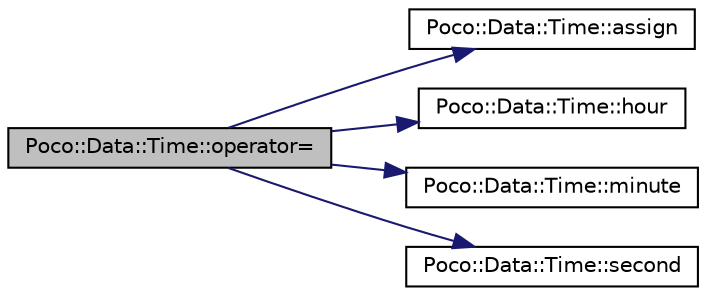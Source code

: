 digraph "Poco::Data::Time::operator="
{
 // LATEX_PDF_SIZE
  edge [fontname="Helvetica",fontsize="10",labelfontname="Helvetica",labelfontsize="10"];
  node [fontname="Helvetica",fontsize="10",shape=record];
  rankdir="LR";
  Node1 [label="Poco::Data::Time::operator=",height=0.2,width=0.4,color="black", fillcolor="grey75", style="filled", fontcolor="black",tooltip="Assigns time."];
  Node1 -> Node2 [color="midnightblue",fontsize="10",style="solid",fontname="Helvetica"];
  Node2 [label="Poco::Data::Time::assign",height=0.2,width=0.4,color="black", fillcolor="white", style="filled",URL="$classPoco_1_1Data_1_1Time.html#ad1379411367bafa0687f013c582efb0c",tooltip="Returns the second."];
  Node1 -> Node3 [color="midnightblue",fontsize="10",style="solid",fontname="Helvetica"];
  Node3 [label="Poco::Data::Time::hour",height=0.2,width=0.4,color="black", fillcolor="white", style="filled",URL="$classPoco_1_1Data_1_1Time.html#a0f615f633a90df3189349925c13c5160",tooltip="Destroys the Time."];
  Node1 -> Node4 [color="midnightblue",fontsize="10",style="solid",fontname="Helvetica"];
  Node4 [label="Poco::Data::Time::minute",height=0.2,width=0.4,color="black", fillcolor="white", style="filled",URL="$classPoco_1_1Data_1_1Time.html#a1aa5191f8e1b590bcce18e56cfe1d85d",tooltip="Returns the hour."];
  Node1 -> Node5 [color="midnightblue",fontsize="10",style="solid",fontname="Helvetica"];
  Node5 [label="Poco::Data::Time::second",height=0.2,width=0.4,color="black", fillcolor="white", style="filled",URL="$classPoco_1_1Data_1_1Time.html#a26d360d493aedefac621beced8ddf777",tooltip="Returns the minute."];
}
